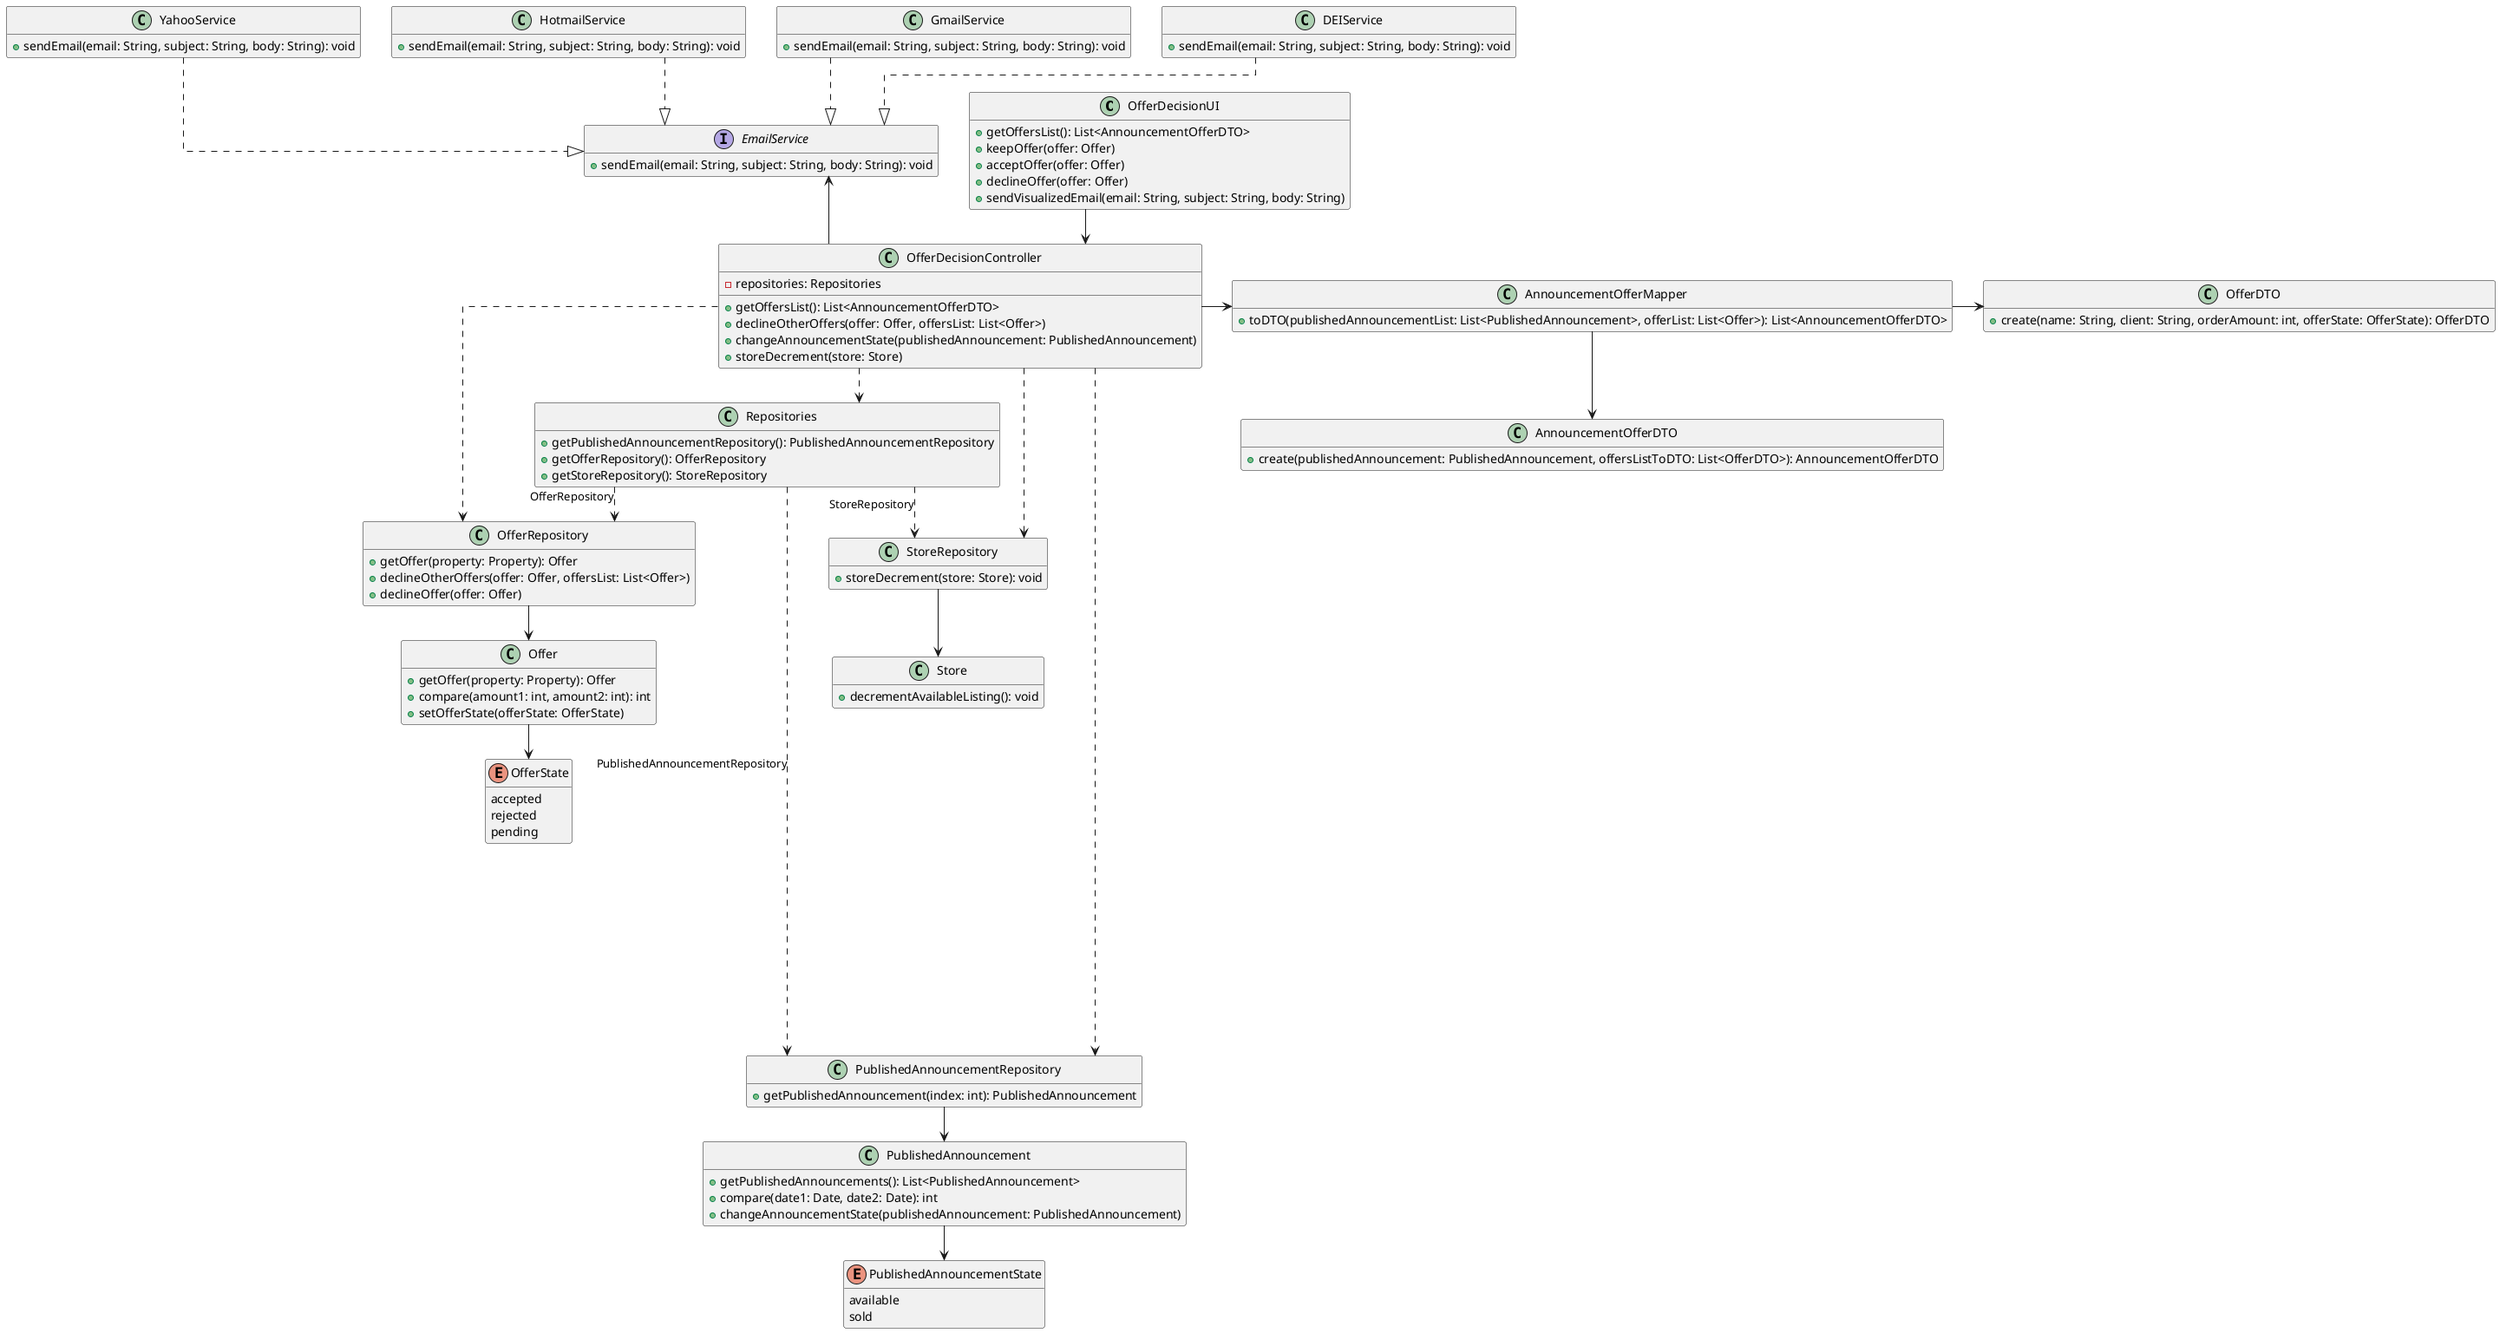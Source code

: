 @startuml
!define arrow2(direction)  [[[#0000FF], [dashed], [direction]]]
hide empty members
skinparam linetype ortho
skinparam ranksep 40

class OfferDecisionUI {
  +getOffersList(): List<AnnouncementOfferDTO>
  +keepOffer(offer: Offer)
  +acceptOffer(offer: Offer)
  +declineOffer(offer: Offer)
  +sendVisualizedEmail(email: String, subject: String, body: String)
}

class OfferDecisionController {
  -repositories: Repositories
  +getOffersList(): List<AnnouncementOfferDTO>
  +declineOtherOffers(offer: Offer, offersList: List<Offer>)
  +changeAnnouncementState(publishedAnnouncement: PublishedAnnouncement)
  +storeDecrement(store: Store)
}

class Repositories {
  +getPublishedAnnouncementRepository(): PublishedAnnouncementRepository
  +getOfferRepository(): OfferRepository
  +getStoreRepository(): StoreRepository
}

class PublishedAnnouncement {
  +getPublishedAnnouncements(): List<PublishedAnnouncement>
  +compare(date1: Date, date2: Date): int
  +changeAnnouncementState(publishedAnnouncement: PublishedAnnouncement)
}

class Offer {
  +getOffer(property: Property): Offer
  +compare(amount1: int, amount2: int): int
  +setOfferState(offerState: OfferState)
}

class Store {
  +decrementAvailableListing(): void
}

class PublishedAnnouncementRepository {
  +getPublishedAnnouncement(index: int): PublishedAnnouncement
}

class OfferRepository {
  +getOffer(property: Property): Offer
  +declineOtherOffers(offer: Offer, offersList: List<Offer>)
  +declineOffer(offer: Offer)
}

class StoreRepository {
  +storeDecrement(store: Store): void
}

class AnnouncementOfferMapper {
  +toDTO(publishedAnnouncementList: List<PublishedAnnouncement>, offerList: List<Offer>): List<AnnouncementOfferDTO>
}

interface EmailService {
  +sendEmail(email: String, subject: String, body: String): void
}

class DEIService {
  +sendEmail(email: String, subject: String, body: String): void
}

class GmailService {
  +sendEmail(email: String, subject: String, body: String): void
}

class HotmailService {
  +sendEmail(email: String, subject: String, body: String): void
}

class YahooService {
  +sendEmail(email: String, subject: String, body: String): void
}

class AnnouncementOfferDTO {
  +create(publishedAnnouncement: PublishedAnnouncement, offersListToDTO: List<OfferDTO>): AnnouncementOfferDTO
}

class OfferDTO {
  +create(name: String, client: String, orderAmount: int, offerState: OfferState): OfferDTO
}

enum OfferState {
  accepted
  rejected
  pending
}

enum PublishedAnnouncementState {
  available
  sold
}

OfferDecisionUI --> OfferDecisionController
OfferDecisionController ..> Repositories

OfferDecisionController ..> OfferRepository
OfferDecisionController ...........> PublishedAnnouncementRepository
OfferDecisionController ..> StoreRepository
OfferDecisionController --right> AnnouncementOfferMapper

AnnouncementOfferMapper --right> OfferDTO
AnnouncementOfferMapper --> AnnouncementOfferDTO

PublishedAnnouncement --> PublishedAnnouncementState
Offer --> OfferState
OfferRepository --> Offer
StoreRepository --> Store
PublishedAnnouncementRepository --> PublishedAnnouncement

EmailService <|..up DEIService
EmailService <|..up GmailService
EmailService <|..up HotmailService
EmailService <|..up YahooService

OfferDecisionController --up> EmailService

Repositories ..> PublishedAnnouncementRepository : PublishedAnnouncementRepository
Repositories ..> OfferRepository : OfferRepository
Repositories ..> StoreRepository : StoreRepository

@enduml
